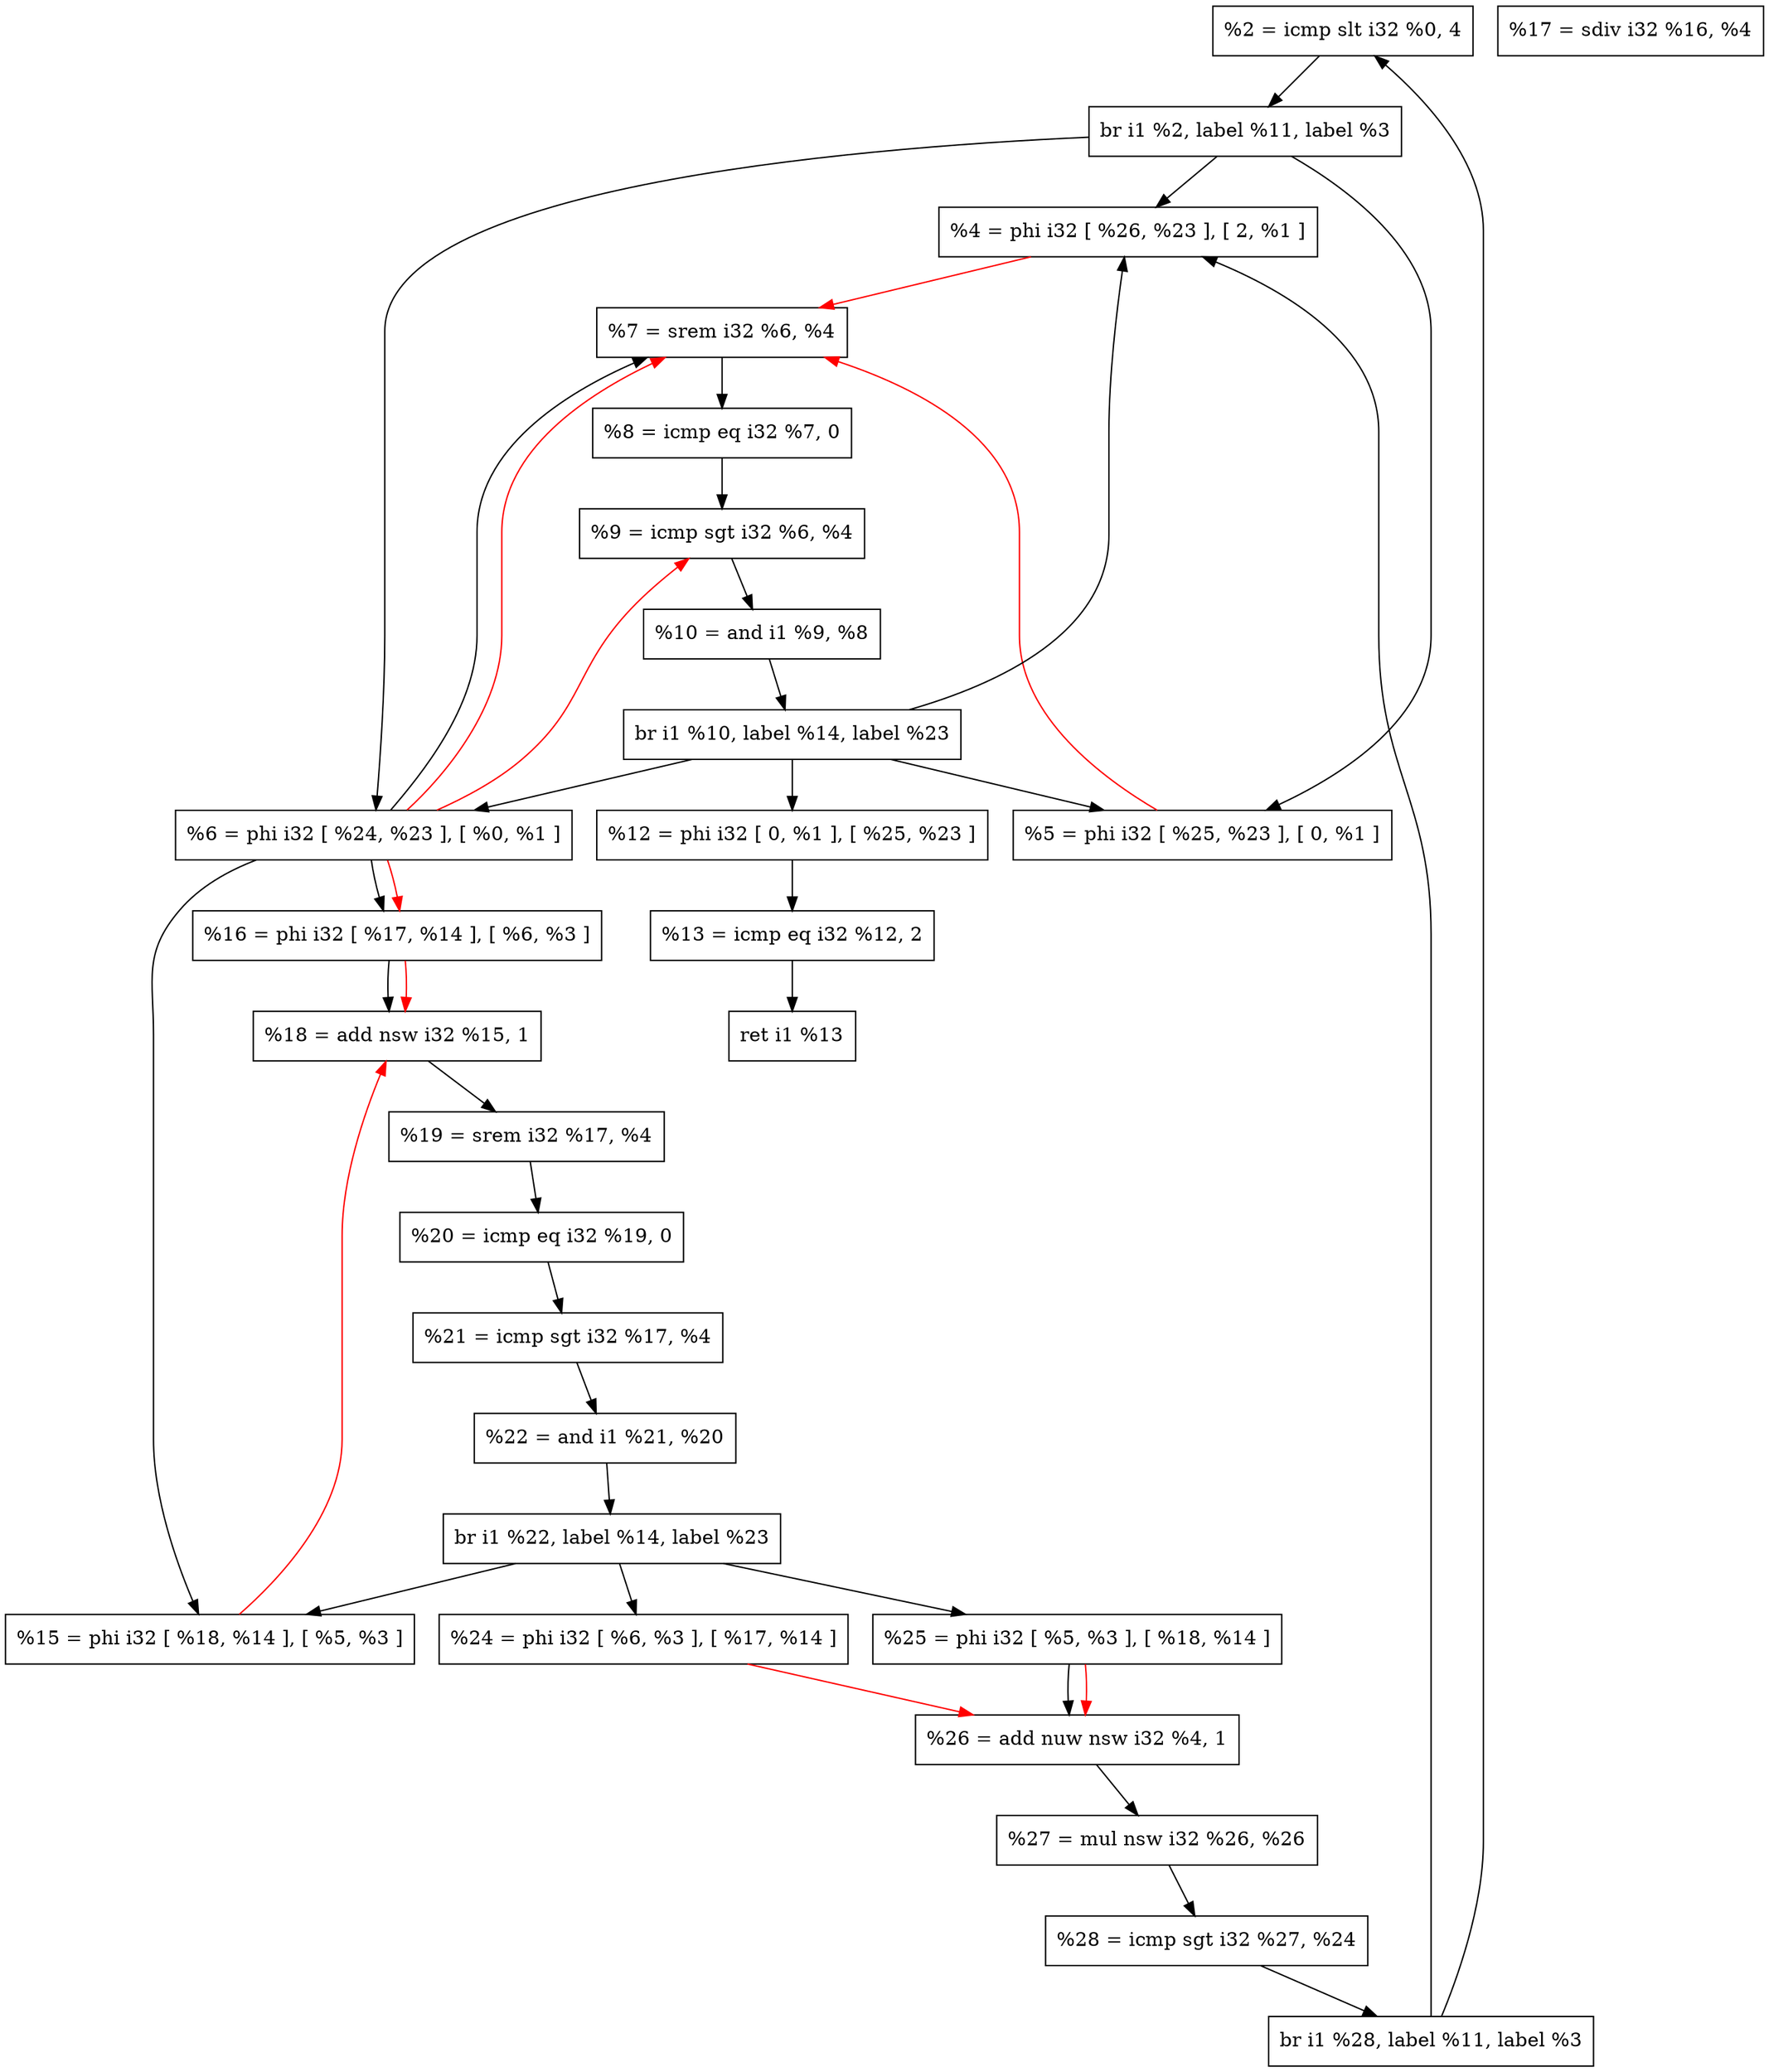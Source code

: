 digraph "DFG for'_Z17is_multiply_primei' function" {
Node0x55a68627a1a0[shape=record, label="  %2 = icmp slt i32 %0, 4"];
Node0x55a68627a280[shape=record, label="  br i1 %2, label %11, label %3"];
Node0x55a68627a360[shape=record, label="  %4 = phi i32 [ %26, %23 ], [ 2, %1 ]"];
Node0x55a68627a440[shape=record, label="  %5 = phi i32 [ %25, %23 ], [ 0, %1 ]"];
Node0x55a68627a520[shape=record, label="  %6 = phi i32 [ %24, %23 ], [ %0, %1 ]"];
Node0x55a68627a600[shape=record, label="  %7 = srem i32 %6, %4"];
Node0x55a68627a6e0[shape=record, label="  %8 = icmp eq i32 %7, 0"];
Node0x55a68627a7c0[shape=record, label="  %9 = icmp sgt i32 %6, %4"];
Node0x55a68627a8a0[shape=record, label="  %10 = and i1 %9, %8"];
Node0x55a68627a980[shape=record, label="  br i1 %10, label %14, label %23"];
Node0x55a68627aa60[shape=record, label="  %12 = phi i32 [ 0, %1 ], [ %25, %23 ]"];
Node0x55a68627ab40[shape=record, label="  %13 = icmp eq i32 %12, 2"];
Node0x55a68627ac20[shape=record, label="  ret i1 %13"];
Node0x55a68627ad00[shape=record, label="  %15 = phi i32 [ %18, %14 ], [ %5, %3 ]"];
Node0x55a68627ade0[shape=record, label="  %16 = phi i32 [ %17, %14 ], [ %6, %3 ]"];
Node0x55a68627aec0[shape=record, label="  %17 = sdiv i32 %16, %4"];
Node0x55a68627afa0[shape=record, label="  %18 = add nsw i32 %15, 1"];
Node0x55a68627b080[shape=record, label="  %19 = srem i32 %17, %4"];
Node0x55a68627b160[shape=record, label="  %20 = icmp eq i32 %19, 0"];
Node0x55a68627b240[shape=record, label="  %21 = icmp sgt i32 %17, %4"];
Node0x55a68627b320[shape=record, label="  %22 = and i1 %21, %20"];
Node0x55a68627b400[shape=record, label="  br i1 %22, label %14, label %23"];
Node0x55a68627b4e0[shape=record, label="  %24 = phi i32 [ %6, %3 ], [ %17, %14 ]"];
Node0x55a68627b5c0[shape=record, label="  %25 = phi i32 [ %5, %3 ], [ %18, %14 ]"];
Node0x55a68627b6a0[shape=record, label="  %26 = add nuw nsw i32 %4, 1"];
Node0x55a68627b780[shape=record, label="  %27 = mul nsw i32 %26, %26"];
Node0x55a68627b860[shape=record, label="  %28 = icmp sgt i32 %27, %24"];
Node0x55a68627b940[shape=record, label="  br i1 %28, label %11, label %3"];
Node0x55a68627a1a0 -> Node0x55a68627a280
Node0x55a68627a280 -> Node0x55a68627a360
Node0x55a68627a280 -> Node0x55a68627a440
Node0x55a68627a280 -> Node0x55a68627a520
Node0x55a68627a520 -> Node0x55a68627a600
Node0x55a68627a600 -> Node0x55a68627a6e0
Node0x55a68627a6e0 -> Node0x55a68627a7c0
Node0x55a68627a7c0 -> Node0x55a68627a8a0
Node0x55a68627a8a0 -> Node0x55a68627a980
Node0x55a68627a980 -> Node0x55a68627aa60
Node0x55a68627a980 -> Node0x55a68627a360
Node0x55a68627a980 -> Node0x55a68627a440
Node0x55a68627a980 -> Node0x55a68627a520
Node0x55a68627aa60 -> Node0x55a68627ab40
Node0x55a68627ab40 -> Node0x55a68627ac20
Node0x55a68627a520 -> Node0x55a68627ad00
Node0x55a68627a520 -> Node0x55a68627ade0
Node0x55a68627ade0 -> Node0x55a68627afa0
Node0x55a68627afa0 -> Node0x55a68627b080
Node0x55a68627b080 -> Node0x55a68627b160
Node0x55a68627b160 -> Node0x55a68627b240
Node0x55a68627b240 -> Node0x55a68627b320
Node0x55a68627b320 -> Node0x55a68627b400
Node0x55a68627b400 -> Node0x55a68627ad00
Node0x55a68627b400 -> Node0x55a68627b4e0
Node0x55a68627b400 -> Node0x55a68627b5c0
Node0x55a68627b5c0 -> Node0x55a68627b6a0
Node0x55a68627b6a0 -> Node0x55a68627b780
Node0x55a68627b780 -> Node0x55a68627b860
Node0x55a68627b860 -> Node0x55a68627b940
Node0x55a68627b940 -> Node0x55a68627a1a0
Node0x55a68627b940 -> Node0x55a68627a360
edge [color=red]
Node0x55a68627a360 -> Node0x55a68627a600
Node0x55a68627a440 -> Node0x55a68627a600
Node0x55a68627a520 -> Node0x55a68627a600
Node0x55a68627a520 -> Node0x55a68627a7c0
Node0x55a68627a520 -> Node0x55a68627ade0
Node0x55a68627ad00 -> Node0x55a68627afa0
Node0x55a68627ade0 -> Node0x55a68627afa0
Node0x55a68627b4e0 -> Node0x55a68627b6a0
Node0x55a68627b5c0 -> Node0x55a68627b6a0

}